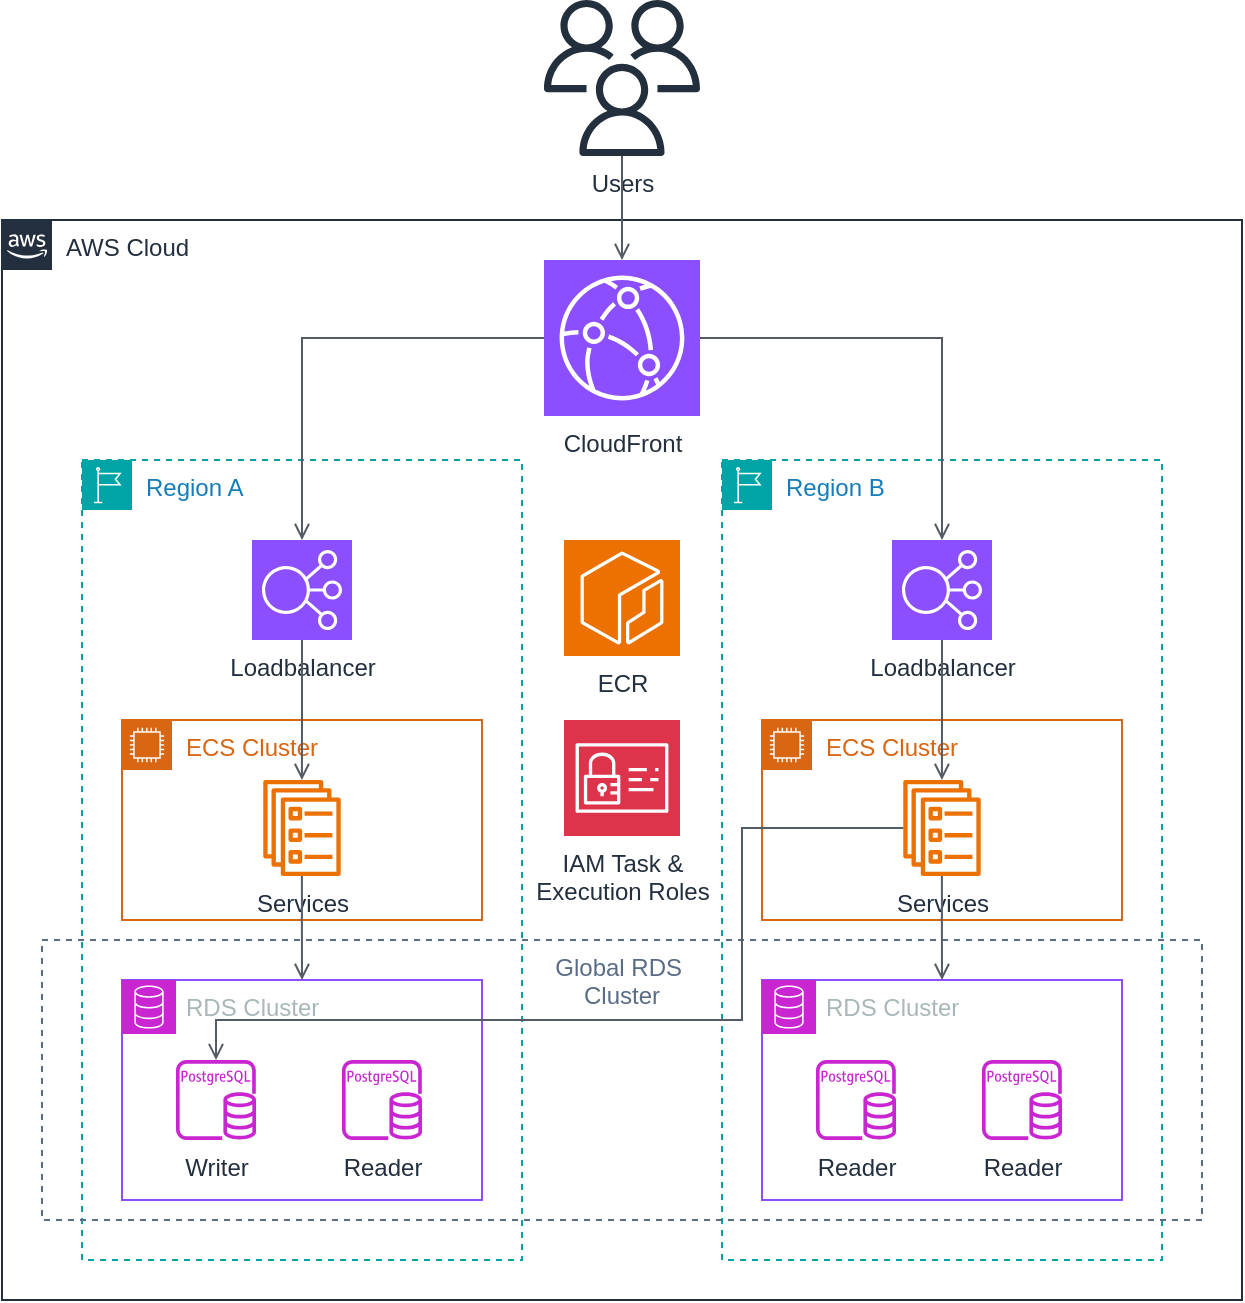 <mxfile version="28.0.7">
  <diagram name="Page-1" id="1Xcw7CiNeDJ6PNrwqVDK">
    <mxGraphModel dx="1018" dy="692" grid="1" gridSize="10" guides="1" tooltips="1" connect="1" arrows="1" fold="1" page="1" pageScale="1" pageWidth="827" pageHeight="1169" math="0" shadow="0">
      <root>
        <mxCell id="0" />
        <mxCell id="1" parent="0" />
        <mxCell id="MUnnj8GXMwNh7peaOV70-3" value="AWS Cloud" style="points=[[0,0],[0.25,0],[0.5,0],[0.75,0],[1,0],[1,0.25],[1,0.5],[1,0.75],[1,1],[0.75,1],[0.5,1],[0.25,1],[0,1],[0,0.75],[0,0.5],[0,0.25]];outlineConnect=0;gradientColor=none;html=1;whiteSpace=wrap;fontSize=12;fontStyle=0;container=1;pointerEvents=0;collapsible=0;recursiveResize=0;shape=mxgraph.aws4.group;grIcon=mxgraph.aws4.group_aws_cloud_alt;strokeColor=#232F3E;fillColor=none;verticalAlign=top;align=left;spacingLeft=30;fontColor=#232F3E;dashed=0;" vertex="1" parent="1">
          <mxGeometry x="40" y="120" width="620" height="540" as="geometry" />
        </mxCell>
        <mxCell id="MUnnj8GXMwNh7peaOV70-4" value="Region A" style="points=[[0,0],[0.25,0],[0.5,0],[0.75,0],[1,0],[1,0.25],[1,0.5],[1,0.75],[1,1],[0.75,1],[0.5,1],[0.25,1],[0,1],[0,0.75],[0,0.5],[0,0.25]];outlineConnect=0;gradientColor=none;html=1;whiteSpace=wrap;fontSize=12;fontStyle=0;container=1;pointerEvents=0;collapsible=0;recursiveResize=0;shape=mxgraph.aws4.group;grIcon=mxgraph.aws4.group_region;strokeColor=#00A4A6;fillColor=none;verticalAlign=top;align=left;spacingLeft=30;fontColor=#147EBA;dashed=1;" vertex="1" parent="MUnnj8GXMwNh7peaOV70-3">
          <mxGeometry x="40" y="120" width="220" height="400" as="geometry" />
        </mxCell>
        <mxCell id="MUnnj8GXMwNh7peaOV70-7" value="ECS Cluster" style="points=[[0,0],[0.25,0],[0.5,0],[0.75,0],[1,0],[1,0.25],[1,0.5],[1,0.75],[1,1],[0.75,1],[0.5,1],[0.25,1],[0,1],[0,0.75],[0,0.5],[0,0.25]];outlineConnect=0;gradientColor=none;html=1;whiteSpace=wrap;fontSize=12;fontStyle=0;container=1;pointerEvents=0;collapsible=0;recursiveResize=0;shape=mxgraph.aws4.group;grIcon=mxgraph.aws4.group_ec2_instance_contents;strokeColor=#D86613;fillColor=none;verticalAlign=top;align=left;spacingLeft=30;fontColor=#D86613;dashed=0;" vertex="1" parent="MUnnj8GXMwNh7peaOV70-4">
          <mxGeometry x="20" y="130" width="180" height="100" as="geometry" />
        </mxCell>
        <mxCell id="MUnnj8GXMwNh7peaOV70-12" value="Services" style="sketch=0;outlineConnect=0;fontColor=#232F3E;gradientColor=none;fillColor=#ED7100;strokeColor=none;dashed=0;verticalLabelPosition=bottom;verticalAlign=top;align=center;html=1;fontSize=12;fontStyle=0;aspect=fixed;pointerEvents=1;shape=mxgraph.aws4.ecs_service;" vertex="1" parent="MUnnj8GXMwNh7peaOV70-7">
          <mxGeometry x="70.5" y="30" width="39" height="48" as="geometry" />
        </mxCell>
        <mxCell id="MUnnj8GXMwNh7peaOV70-14" value="Loadbalancer" style="sketch=0;points=[[0,0,0],[0.25,0,0],[0.5,0,0],[0.75,0,0],[1,0,0],[0,1,0],[0.25,1,0],[0.5,1,0],[0.75,1,0],[1,1,0],[0,0.25,0],[0,0.5,0],[0,0.75,0],[1,0.25,0],[1,0.5,0],[1,0.75,0]];outlineConnect=0;fontColor=#232F3E;fillColor=#8C4FFF;strokeColor=#ffffff;dashed=0;verticalLabelPosition=bottom;verticalAlign=top;align=center;html=1;fontSize=12;fontStyle=0;aspect=fixed;shape=mxgraph.aws4.resourceIcon;resIcon=mxgraph.aws4.elastic_load_balancing;" vertex="1" parent="MUnnj8GXMwNh7peaOV70-4">
          <mxGeometry x="85" y="40" width="50" height="50" as="geometry" />
        </mxCell>
        <mxCell id="MUnnj8GXMwNh7peaOV70-31" value="" style="edgeStyle=orthogonalEdgeStyle;html=1;endArrow=open;elbow=vertical;startArrow=none;endFill=0;strokeColor=#545B64;rounded=0;exitX=0.5;exitY=1;exitDx=0;exitDy=0;exitPerimeter=0;" edge="1" parent="MUnnj8GXMwNh7peaOV70-4" source="MUnnj8GXMwNh7peaOV70-14" target="MUnnj8GXMwNh7peaOV70-12">
          <mxGeometry width="100" relative="1" as="geometry">
            <mxPoint x="801" y="110" as="sourcePoint" />
            <mxPoint x="680" y="211" as="targetPoint" />
          </mxGeometry>
        </mxCell>
        <mxCell id="MUnnj8GXMwNh7peaOV70-5" value="Region B" style="points=[[0,0],[0.25,0],[0.5,0],[0.75,0],[1,0],[1,0.25],[1,0.5],[1,0.75],[1,1],[0.75,1],[0.5,1],[0.25,1],[0,1],[0,0.75],[0,0.5],[0,0.25]];outlineConnect=0;gradientColor=none;html=1;whiteSpace=wrap;fontSize=12;fontStyle=0;container=1;pointerEvents=0;collapsible=0;recursiveResize=0;shape=mxgraph.aws4.group;grIcon=mxgraph.aws4.group_region;strokeColor=#00A4A6;fillColor=none;verticalAlign=top;align=left;spacingLeft=30;fontColor=#147EBA;dashed=1;" vertex="1" parent="MUnnj8GXMwNh7peaOV70-3">
          <mxGeometry x="360" y="120" width="220" height="400" as="geometry" />
        </mxCell>
        <mxCell id="MUnnj8GXMwNh7peaOV70-23" value="ECS Cluster" style="points=[[0,0],[0.25,0],[0.5,0],[0.75,0],[1,0],[1,0.25],[1,0.5],[1,0.75],[1,1],[0.75,1],[0.5,1],[0.25,1],[0,1],[0,0.75],[0,0.5],[0,0.25]];outlineConnect=0;gradientColor=none;html=1;whiteSpace=wrap;fontSize=12;fontStyle=0;container=1;pointerEvents=0;collapsible=0;recursiveResize=0;shape=mxgraph.aws4.group;grIcon=mxgraph.aws4.group_ec2_instance_contents;strokeColor=#D86613;fillColor=none;verticalAlign=top;align=left;spacingLeft=30;fontColor=#D86613;dashed=0;" vertex="1" parent="MUnnj8GXMwNh7peaOV70-5">
          <mxGeometry x="20" y="130" width="180" height="100" as="geometry" />
        </mxCell>
        <mxCell id="MUnnj8GXMwNh7peaOV70-24" value="Services" style="sketch=0;outlineConnect=0;fontColor=#232F3E;gradientColor=none;fillColor=#ED7100;strokeColor=none;dashed=0;verticalLabelPosition=bottom;verticalAlign=top;align=center;html=1;fontSize=12;fontStyle=0;aspect=fixed;pointerEvents=1;shape=mxgraph.aws4.ecs_service;" vertex="1" parent="MUnnj8GXMwNh7peaOV70-23">
          <mxGeometry x="70.5" y="30" width="39" height="48" as="geometry" />
        </mxCell>
        <mxCell id="MUnnj8GXMwNh7peaOV70-26" value="Loadbalancer" style="sketch=0;points=[[0,0,0],[0.25,0,0],[0.5,0,0],[0.75,0,0],[1,0,0],[0,1,0],[0.25,1,0],[0.5,1,0],[0.75,1,0],[1,1,0],[0,0.25,0],[0,0.5,0],[0,0.75,0],[1,0.25,0],[1,0.5,0],[1,0.75,0]];outlineConnect=0;fontColor=#232F3E;fillColor=#8C4FFF;strokeColor=#ffffff;dashed=0;verticalLabelPosition=bottom;verticalAlign=top;align=center;html=1;fontSize=12;fontStyle=0;aspect=fixed;shape=mxgraph.aws4.resourceIcon;resIcon=mxgraph.aws4.elastic_load_balancing;" vertex="1" parent="MUnnj8GXMwNh7peaOV70-5">
          <mxGeometry x="85" y="40" width="50" height="50" as="geometry" />
        </mxCell>
        <mxCell id="MUnnj8GXMwNh7peaOV70-30" value="" style="edgeStyle=orthogonalEdgeStyle;html=1;endArrow=open;elbow=vertical;startArrow=none;endFill=0;strokeColor=#545B64;rounded=0;exitX=0.5;exitY=1;exitDx=0;exitDy=0;exitPerimeter=0;" edge="1" parent="MUnnj8GXMwNh7peaOV70-5" source="MUnnj8GXMwNh7peaOV70-26" target="MUnnj8GXMwNh7peaOV70-24">
          <mxGeometry width="100" relative="1" as="geometry">
            <mxPoint x="241" y="50" as="sourcePoint" />
            <mxPoint x="120" y="151" as="targetPoint" />
          </mxGeometry>
        </mxCell>
        <mxCell id="MUnnj8GXMwNh7peaOV70-9" value="&lt;div&gt;Global RDS&amp;nbsp;&lt;/div&gt;&lt;div&gt;Cluster&lt;/div&gt;" style="fillColor=none;strokeColor=#5A6C86;dashed=1;verticalAlign=top;fontStyle=0;fontColor=#5A6C86;whiteSpace=wrap;html=1;" vertex="1" parent="MUnnj8GXMwNh7peaOV70-3">
          <mxGeometry x="20" y="360" width="580" height="140" as="geometry" />
        </mxCell>
        <mxCell id="MUnnj8GXMwNh7peaOV70-15" value="RDS Cluster" style="points=[[0,0],[0.25,0],[0.5,0],[0.75,0],[1,0],[1,0.25],[1,0.5],[1,0.75],[1,1],[0.75,1],[0.5,1],[0.25,1],[0,1],[0,0.75],[0,0.5],[0,0.25]];outlineConnect=0;gradientColor=none;html=1;whiteSpace=wrap;fontSize=12;fontStyle=0;container=1;pointerEvents=0;collapsible=0;recursiveResize=0;shape=mxgraph.aws4.group;grIcon=mxgraph.aws4.group_vpc2;strokeColor=#8C4FFF;fillColor=none;verticalAlign=top;align=left;spacingLeft=30;fontColor=#AAB7B8;dashed=0;" vertex="1" parent="MUnnj8GXMwNh7peaOV70-3">
          <mxGeometry x="60" y="380" width="180" height="110" as="geometry" />
        </mxCell>
        <mxCell id="MUnnj8GXMwNh7peaOV70-16" value="" style="sketch=0;points=[[0,0,0],[0.25,0,0],[0.5,0,0],[0.75,0,0],[1,0,0],[0,1,0],[0.25,1,0],[0.5,1,0],[0.75,1,0],[1,1,0],[0,0.25,0],[0,0.5,0],[0,0.75,0],[1,0.25,0],[1,0.5,0],[1,0.75,0]];outlineConnect=0;fontColor=#232F3E;fillColor=#C925D1;strokeColor=#ffffff;dashed=0;verticalLabelPosition=bottom;verticalAlign=top;align=center;html=1;fontSize=12;fontStyle=0;aspect=fixed;shape=mxgraph.aws4.resourceIcon;resIcon=mxgraph.aws4.database;" vertex="1" parent="MUnnj8GXMwNh7peaOV70-15">
          <mxGeometry width="27" height="27" as="geometry" />
        </mxCell>
        <mxCell id="MUnnj8GXMwNh7peaOV70-17" value="Writer" style="sketch=0;outlineConnect=0;fontColor=#232F3E;gradientColor=none;fillColor=#C925D1;strokeColor=none;dashed=0;verticalLabelPosition=bottom;verticalAlign=top;align=center;html=1;fontSize=12;fontStyle=0;aspect=fixed;pointerEvents=1;shape=mxgraph.aws4.rds_postgresql_instance;" vertex="1" parent="MUnnj8GXMwNh7peaOV70-15">
          <mxGeometry x="27" y="40" width="40" height="40" as="geometry" />
        </mxCell>
        <mxCell id="MUnnj8GXMwNh7peaOV70-18" value="Reader" style="sketch=0;outlineConnect=0;fontColor=#232F3E;gradientColor=none;fillColor=#C925D1;strokeColor=none;dashed=0;verticalLabelPosition=bottom;verticalAlign=top;align=center;html=1;fontSize=12;fontStyle=0;aspect=fixed;pointerEvents=1;shape=mxgraph.aws4.rds_postgresql_instance;" vertex="1" parent="MUnnj8GXMwNh7peaOV70-15">
          <mxGeometry x="110" y="40" width="40" height="40" as="geometry" />
        </mxCell>
        <mxCell id="MUnnj8GXMwNh7peaOV70-19" value="RDS Cluster" style="points=[[0,0],[0.25,0],[0.5,0],[0.75,0],[1,0],[1,0.25],[1,0.5],[1,0.75],[1,1],[0.75,1],[0.5,1],[0.25,1],[0,1],[0,0.75],[0,0.5],[0,0.25]];outlineConnect=0;gradientColor=none;html=1;whiteSpace=wrap;fontSize=12;fontStyle=0;container=1;pointerEvents=0;collapsible=0;recursiveResize=0;shape=mxgraph.aws4.group;grIcon=mxgraph.aws4.group_vpc2;strokeColor=#8C4FFF;fillColor=none;verticalAlign=top;align=left;spacingLeft=30;fontColor=#AAB7B8;dashed=0;" vertex="1" parent="MUnnj8GXMwNh7peaOV70-3">
          <mxGeometry x="380" y="380" width="180" height="110" as="geometry" />
        </mxCell>
        <mxCell id="MUnnj8GXMwNh7peaOV70-20" value="" style="sketch=0;points=[[0,0,0],[0.25,0,0],[0.5,0,0],[0.75,0,0],[1,0,0],[0,1,0],[0.25,1,0],[0.5,1,0],[0.75,1,0],[1,1,0],[0,0.25,0],[0,0.5,0],[0,0.75,0],[1,0.25,0],[1,0.5,0],[1,0.75,0]];outlineConnect=0;fontColor=#232F3E;fillColor=#C925D1;strokeColor=#ffffff;dashed=0;verticalLabelPosition=bottom;verticalAlign=top;align=center;html=1;fontSize=12;fontStyle=0;aspect=fixed;shape=mxgraph.aws4.resourceIcon;resIcon=mxgraph.aws4.database;" vertex="1" parent="MUnnj8GXMwNh7peaOV70-19">
          <mxGeometry width="27" height="27" as="geometry" />
        </mxCell>
        <mxCell id="MUnnj8GXMwNh7peaOV70-21" value="Reader" style="sketch=0;outlineConnect=0;fontColor=#232F3E;gradientColor=none;fillColor=#C925D1;strokeColor=none;dashed=0;verticalLabelPosition=bottom;verticalAlign=top;align=center;html=1;fontSize=12;fontStyle=0;aspect=fixed;pointerEvents=1;shape=mxgraph.aws4.rds_postgresql_instance;" vertex="1" parent="MUnnj8GXMwNh7peaOV70-19">
          <mxGeometry x="27" y="40" width="40" height="40" as="geometry" />
        </mxCell>
        <mxCell id="MUnnj8GXMwNh7peaOV70-22" value="Reader" style="sketch=0;outlineConnect=0;fontColor=#232F3E;gradientColor=none;fillColor=#C925D1;strokeColor=none;dashed=0;verticalLabelPosition=bottom;verticalAlign=top;align=center;html=1;fontSize=12;fontStyle=0;aspect=fixed;pointerEvents=1;shape=mxgraph.aws4.rds_postgresql_instance;" vertex="1" parent="MUnnj8GXMwNh7peaOV70-19">
          <mxGeometry x="110" y="40" width="40" height="40" as="geometry" />
        </mxCell>
        <mxCell id="MUnnj8GXMwNh7peaOV70-25" value="CloudFront" style="sketch=0;points=[[0,0,0],[0.25,0,0],[0.5,0,0],[0.75,0,0],[1,0,0],[0,1,0],[0.25,1,0],[0.5,1,0],[0.75,1,0],[1,1,0],[0,0.25,0],[0,0.5,0],[0,0.75,0],[1,0.25,0],[1,0.5,0],[1,0.75,0]];outlineConnect=0;fontColor=#232F3E;fillColor=#8C4FFF;strokeColor=#ffffff;dashed=0;verticalLabelPosition=bottom;verticalAlign=top;align=center;html=1;fontSize=12;fontStyle=0;aspect=fixed;shape=mxgraph.aws4.resourceIcon;resIcon=mxgraph.aws4.cloudfront;" vertex="1" parent="MUnnj8GXMwNh7peaOV70-3">
          <mxGeometry x="271" y="20" width="78" height="78" as="geometry" />
        </mxCell>
        <mxCell id="MUnnj8GXMwNh7peaOV70-27" value="&lt;div&gt;IAM Task &amp;amp;&lt;/div&gt;&lt;div&gt;Execution Roles&lt;/div&gt;" style="sketch=0;points=[[0,0,0],[0.25,0,0],[0.5,0,0],[0.75,0,0],[1,0,0],[0,1,0],[0.25,1,0],[0.5,1,0],[0.75,1,0],[1,1,0],[0,0.25,0],[0,0.5,0],[0,0.75,0],[1,0.25,0],[1,0.5,0],[1,0.75,0]];outlineConnect=0;fontColor=#232F3E;fillColor=#DD344C;strokeColor=#ffffff;dashed=0;verticalLabelPosition=bottom;verticalAlign=top;align=center;html=1;fontSize=12;fontStyle=0;aspect=fixed;shape=mxgraph.aws4.resourceIcon;resIcon=mxgraph.aws4.identity_and_access_management;" vertex="1" parent="MUnnj8GXMwNh7peaOV70-3">
          <mxGeometry x="281" y="250" width="58" height="58" as="geometry" />
        </mxCell>
        <mxCell id="MUnnj8GXMwNh7peaOV70-28" value="" style="edgeStyle=orthogonalEdgeStyle;html=1;endArrow=open;elbow=vertical;startArrow=none;endFill=0;strokeColor=#545B64;rounded=0;exitX=0;exitY=0.5;exitDx=0;exitDy=0;exitPerimeter=0;entryX=0.5;entryY=0;entryDx=0;entryDy=0;entryPerimeter=0;" edge="1" parent="MUnnj8GXMwNh7peaOV70-3" source="MUnnj8GXMwNh7peaOV70-25" target="MUnnj8GXMwNh7peaOV70-14">
          <mxGeometry width="100" relative="1" as="geometry">
            <mxPoint x="-130" y="100" as="sourcePoint" />
            <mxPoint x="-30" y="100" as="targetPoint" />
          </mxGeometry>
        </mxCell>
        <mxCell id="MUnnj8GXMwNh7peaOV70-29" value="" style="edgeStyle=orthogonalEdgeStyle;html=1;endArrow=open;elbow=vertical;startArrow=none;endFill=0;strokeColor=#545B64;rounded=0;exitX=1;exitY=0.5;exitDx=0;exitDy=0;exitPerimeter=0;entryX=0.5;entryY=0;entryDx=0;entryDy=0;entryPerimeter=0;" edge="1" parent="MUnnj8GXMwNh7peaOV70-3" source="MUnnj8GXMwNh7peaOV70-25" target="MUnnj8GXMwNh7peaOV70-26">
          <mxGeometry width="100" relative="1" as="geometry">
            <mxPoint x="251" y="150" as="sourcePoint" />
            <mxPoint x="130" y="251" as="targetPoint" />
          </mxGeometry>
        </mxCell>
        <mxCell id="MUnnj8GXMwNh7peaOV70-32" value="" style="edgeStyle=orthogonalEdgeStyle;html=1;endArrow=open;elbow=vertical;startArrow=none;endFill=0;strokeColor=#545B64;rounded=0;entryX=0.5;entryY=0;entryDx=0;entryDy=0;" edge="1" parent="MUnnj8GXMwNh7peaOV70-3" source="MUnnj8GXMwNh7peaOV70-24" target="MUnnj8GXMwNh7peaOV70-19">
          <mxGeometry width="100" relative="1" as="geometry">
            <mxPoint x="561" y="300" as="sourcePoint" />
            <mxPoint x="440" y="401" as="targetPoint" />
          </mxGeometry>
        </mxCell>
        <mxCell id="MUnnj8GXMwNh7peaOV70-33" value="" style="edgeStyle=orthogonalEdgeStyle;html=1;endArrow=open;elbow=vertical;startArrow=none;endFill=0;strokeColor=#545B64;rounded=0;entryX=0.5;entryY=0;entryDx=0;entryDy=0;" edge="1" parent="MUnnj8GXMwNh7peaOV70-3" source="MUnnj8GXMwNh7peaOV70-12" target="MUnnj8GXMwNh7peaOV70-15">
          <mxGeometry width="100" relative="1" as="geometry">
            <mxPoint x="791" y="320" as="sourcePoint" />
            <mxPoint x="670" y="421" as="targetPoint" />
          </mxGeometry>
        </mxCell>
        <mxCell id="MUnnj8GXMwNh7peaOV70-34" value="" style="edgeStyle=orthogonalEdgeStyle;html=1;endArrow=open;elbow=vertical;startArrow=none;endFill=0;strokeColor=#545B64;rounded=0;" edge="1" parent="MUnnj8GXMwNh7peaOV70-3" source="MUnnj8GXMwNh7peaOV70-24" target="MUnnj8GXMwNh7peaOV70-17">
          <mxGeometry width="100" relative="1" as="geometry">
            <mxPoint x="861" y="380" as="sourcePoint" />
            <mxPoint x="740" y="481" as="targetPoint" />
            <Array as="points">
              <mxPoint x="370" y="304" />
              <mxPoint x="370" y="400" />
              <mxPoint x="107" y="400" />
            </Array>
          </mxGeometry>
        </mxCell>
        <mxCell id="MUnnj8GXMwNh7peaOV70-41" value="ECR" style="sketch=0;points=[[0,0,0],[0.25,0,0],[0.5,0,0],[0.75,0,0],[1,0,0],[0,1,0],[0.25,1,0],[0.5,1,0],[0.75,1,0],[1,1,0],[0,0.25,0],[0,0.5,0],[0,0.75,0],[1,0.25,0],[1,0.5,0],[1,0.75,0]];outlineConnect=0;fontColor=#232F3E;fillColor=#ED7100;strokeColor=#ffffff;dashed=0;verticalLabelPosition=bottom;verticalAlign=top;align=center;html=1;fontSize=12;fontStyle=0;aspect=fixed;shape=mxgraph.aws4.resourceIcon;resIcon=mxgraph.aws4.ecr;" vertex="1" parent="MUnnj8GXMwNh7peaOV70-3">
          <mxGeometry x="281" y="160" width="58" height="58" as="geometry" />
        </mxCell>
        <mxCell id="MUnnj8GXMwNh7peaOV70-35" value="Users" style="sketch=0;outlineConnect=0;fontColor=#232F3E;gradientColor=none;fillColor=#232F3D;strokeColor=none;dashed=0;verticalLabelPosition=bottom;verticalAlign=top;align=center;html=1;fontSize=12;fontStyle=0;aspect=fixed;pointerEvents=1;shape=mxgraph.aws4.users;" vertex="1" parent="1">
          <mxGeometry x="311" y="10" width="78" height="78" as="geometry" />
        </mxCell>
        <mxCell id="MUnnj8GXMwNh7peaOV70-36" value="" style="edgeStyle=orthogonalEdgeStyle;html=1;endArrow=open;elbow=vertical;startArrow=none;endFill=0;strokeColor=#545B64;rounded=0;entryX=0.5;entryY=0;entryDx=0;entryDy=0;entryPerimeter=0;" edge="1" parent="1" source="MUnnj8GXMwNh7peaOV70-35" target="MUnnj8GXMwNh7peaOV70-25">
          <mxGeometry width="100" relative="1" as="geometry">
            <mxPoint x="50" y="20" as="sourcePoint" />
            <mxPoint x="150" y="20" as="targetPoint" />
          </mxGeometry>
        </mxCell>
      </root>
    </mxGraphModel>
  </diagram>
</mxfile>
